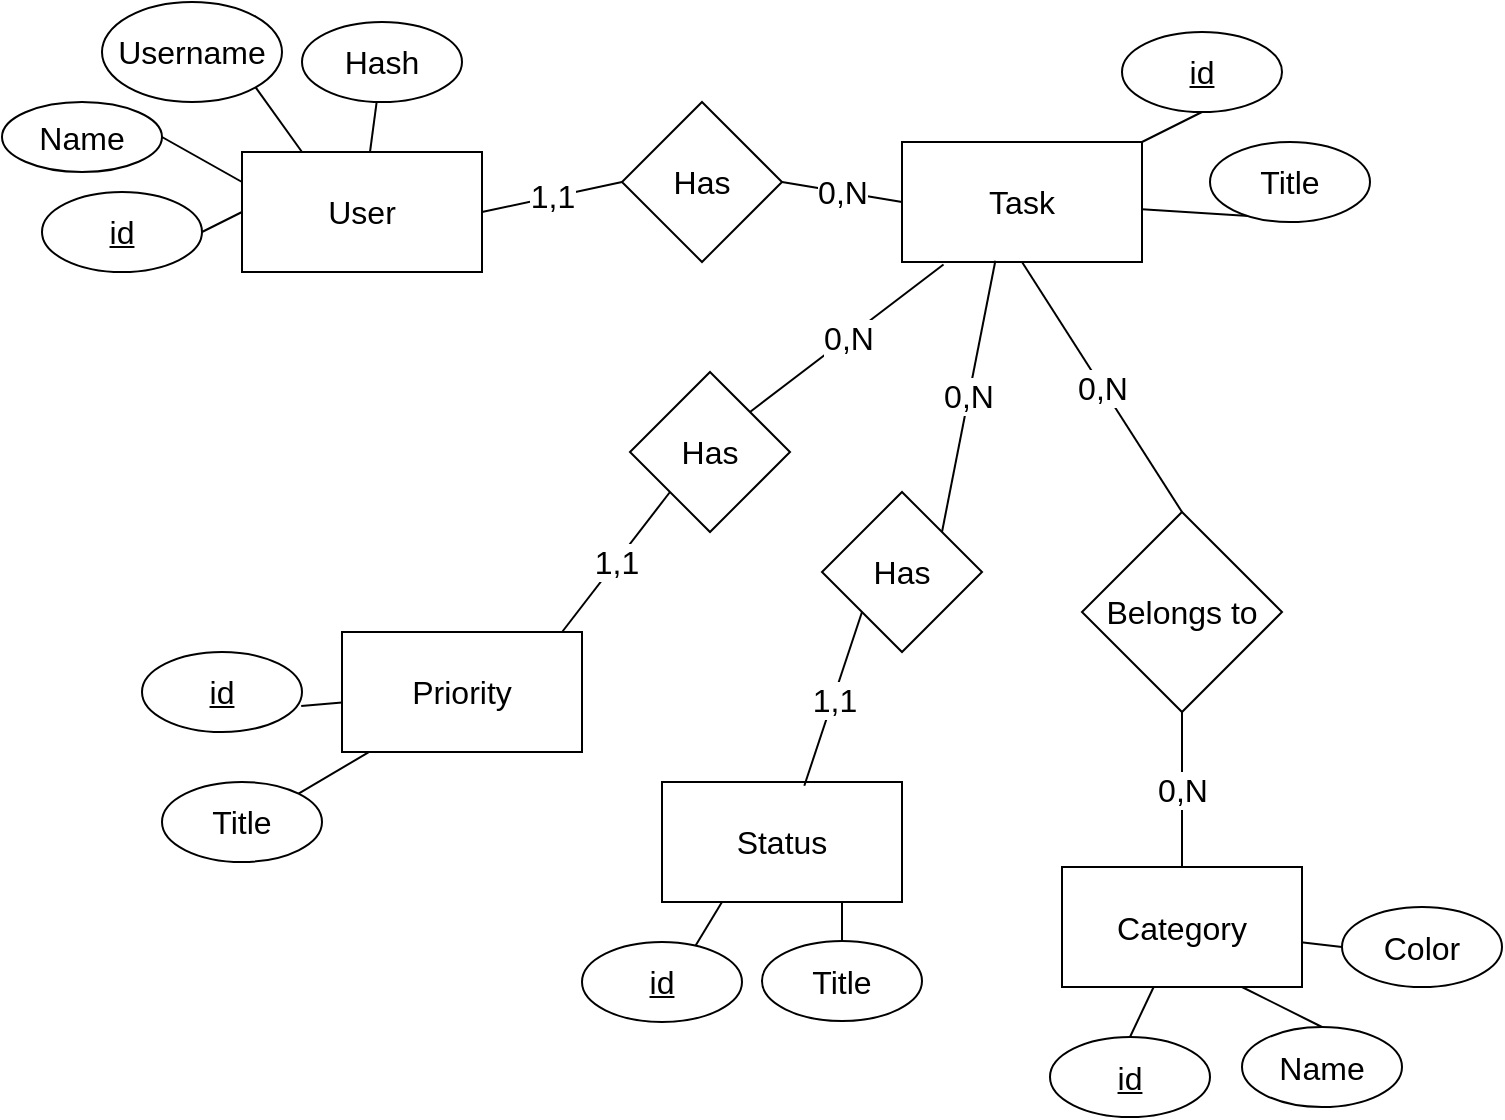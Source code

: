 <mxfile>
    <diagram id="Y8mv3rLFl1QfFi_yTVQq" name="Página-1">
        <mxGraphModel dx="857" dy="269" grid="1" gridSize="10" guides="1" tooltips="1" connect="1" arrows="1" fold="1" page="1" pageScale="1" pageWidth="827" pageHeight="1169" math="0" shadow="0">
            <root>
                <mxCell id="0"/>
                <mxCell id="1" parent="0"/>
                <mxCell id="2" value="Task" style="rounded=0;whiteSpace=wrap;html=1;fontSize=16;" vertex="1" parent="1">
                    <mxGeometry x="510" y="145" width="120" height="60" as="geometry"/>
                </mxCell>
                <mxCell id="4" style="html=1;exitX=0.5;exitY=1;exitDx=0;exitDy=0;fontSize=16;endArrow=none;endFill=0;" edge="1" parent="1" source="3" target="2">
                    <mxGeometry relative="1" as="geometry"/>
                </mxCell>
                <mxCell id="3" value="&lt;u style=&quot;font-size: 16px;&quot;&gt;id&lt;/u&gt;" style="ellipse;whiteSpace=wrap;html=1;" vertex="1" parent="1">
                    <mxGeometry x="620" y="90" width="80" height="40" as="geometry"/>
                </mxCell>
                <mxCell id="9" style="edgeStyle=none;html=1;exitX=0.267;exitY=0.927;exitDx=0;exitDy=0;fontSize=16;endArrow=none;endFill=0;exitPerimeter=0;" edge="1" parent="1" source="5" target="2">
                    <mxGeometry relative="1" as="geometry"/>
                </mxCell>
                <mxCell id="5" value="&lt;span style=&quot;font-size: 16px;&quot;&gt;Title&lt;/span&gt;" style="ellipse;whiteSpace=wrap;html=1;" vertex="1" parent="1">
                    <mxGeometry x="664" y="145" width="80" height="40" as="geometry"/>
                </mxCell>
                <mxCell id="34" value="0,N" style="edgeStyle=none;html=1;exitX=0.5;exitY=0;exitDx=0;exitDy=0;entryX=0.5;entryY=1;entryDx=0;entryDy=0;fontSize=16;endArrow=none;endFill=0;" edge="1" parent="1" source="12" target="30">
                    <mxGeometry relative="1" as="geometry"/>
                </mxCell>
                <mxCell id="12" value="Category" style="rounded=0;whiteSpace=wrap;html=1;fontSize=16;" vertex="1" parent="1">
                    <mxGeometry x="590" y="507.5" width="120" height="60" as="geometry"/>
                </mxCell>
                <mxCell id="14" style="edgeStyle=none;html=1;exitX=0.5;exitY=0;exitDx=0;exitDy=0;fontSize=16;endArrow=none;endFill=0;" edge="1" parent="1" source="13" target="12">
                    <mxGeometry relative="1" as="geometry"/>
                </mxCell>
                <mxCell id="13" value="&lt;u style=&quot;font-size: 16px;&quot;&gt;id&lt;/u&gt;" style="ellipse;whiteSpace=wrap;html=1;" vertex="1" parent="1">
                    <mxGeometry x="584" y="592.5" width="80" height="40" as="geometry"/>
                </mxCell>
                <mxCell id="16" style="edgeStyle=none;html=1;exitX=0.5;exitY=0;exitDx=0;exitDy=0;fontSize=16;endArrow=none;endFill=0;entryX=0.75;entryY=1;entryDx=0;entryDy=0;" edge="1" parent="1" source="15" target="12">
                    <mxGeometry relative="1" as="geometry">
                        <mxPoint x="670" y="587.5" as="targetPoint"/>
                    </mxGeometry>
                </mxCell>
                <mxCell id="15" value="&lt;span style=&quot;font-size: 16px;&quot;&gt;Name&lt;/span&gt;" style="ellipse;whiteSpace=wrap;html=1;" vertex="1" parent="1">
                    <mxGeometry x="680" y="587.5" width="80" height="40" as="geometry"/>
                </mxCell>
                <mxCell id="31" value="1,1" style="edgeStyle=none;html=1;exitX=1;exitY=0.5;exitDx=0;exitDy=0;entryX=0;entryY=0.5;entryDx=0;entryDy=0;fontSize=16;endArrow=none;endFill=0;" edge="1" parent="1" source="18" target="29">
                    <mxGeometry relative="1" as="geometry"/>
                </mxCell>
                <mxCell id="18" value="User" style="rounded=0;whiteSpace=wrap;html=1;fontSize=16;" vertex="1" parent="1">
                    <mxGeometry x="180" y="150" width="120" height="60" as="geometry"/>
                </mxCell>
                <mxCell id="20" style="edgeStyle=none;html=1;exitX=1;exitY=0.5;exitDx=0;exitDy=0;entryX=0;entryY=0.5;entryDx=0;entryDy=0;fontSize=16;endArrow=none;endFill=0;" edge="1" parent="1" source="19" target="18">
                    <mxGeometry relative="1" as="geometry"/>
                </mxCell>
                <mxCell id="19" value="&lt;u style=&quot;font-size: 16px;&quot;&gt;id&lt;/u&gt;" style="ellipse;whiteSpace=wrap;html=1;" vertex="1" parent="1">
                    <mxGeometry x="80" y="170" width="80" height="40" as="geometry"/>
                </mxCell>
                <mxCell id="22" style="edgeStyle=none;html=1;exitX=1;exitY=1;exitDx=0;exitDy=0;entryX=0.25;entryY=0;entryDx=0;entryDy=0;fontSize=16;endArrow=none;endFill=0;" edge="1" parent="1" source="21" target="18">
                    <mxGeometry relative="1" as="geometry"/>
                </mxCell>
                <mxCell id="21" value="&lt;span style=&quot;font-size: 16px;&quot;&gt;Username&lt;/span&gt;" style="ellipse;whiteSpace=wrap;html=1;" vertex="1" parent="1">
                    <mxGeometry x="110" y="75" width="90" height="50" as="geometry"/>
                </mxCell>
                <mxCell id="24" style="edgeStyle=none;html=1;exitX=1;exitY=0.5;exitDx=0;exitDy=0;entryX=0;entryY=0.25;entryDx=0;entryDy=0;fontSize=16;endArrow=none;endFill=0;" edge="1" parent="1" source="23" target="18">
                    <mxGeometry relative="1" as="geometry"/>
                </mxCell>
                <mxCell id="23" value="&lt;span style=&quot;font-size: 16px;&quot;&gt;Name&lt;/span&gt;" style="ellipse;whiteSpace=wrap;html=1;" vertex="1" parent="1">
                    <mxGeometry x="60" y="125" width="80" height="35" as="geometry"/>
                </mxCell>
                <mxCell id="26" style="edgeStyle=none;html=1;fontSize=16;endArrow=none;endFill=0;" edge="1" parent="1" source="25" target="18">
                    <mxGeometry relative="1" as="geometry"/>
                </mxCell>
                <mxCell id="25" value="&lt;span style=&quot;font-size: 16px;&quot;&gt;Hash&lt;/span&gt;" style="ellipse;whiteSpace=wrap;html=1;" vertex="1" parent="1">
                    <mxGeometry x="210" y="85" width="80" height="40" as="geometry"/>
                </mxCell>
                <mxCell id="32" value="0,N" style="edgeStyle=none;html=1;exitX=1;exitY=0.5;exitDx=0;exitDy=0;entryX=0;entryY=0.5;entryDx=0;entryDy=0;fontSize=16;endArrow=none;endFill=0;" edge="1" parent="1" source="29" target="2">
                    <mxGeometry relative="1" as="geometry"/>
                </mxCell>
                <mxCell id="29" value="Has" style="rhombus;whiteSpace=wrap;html=1;fontSize=16;" vertex="1" parent="1">
                    <mxGeometry x="370" y="125" width="80" height="80" as="geometry"/>
                </mxCell>
                <mxCell id="33" value="0,N" style="edgeStyle=none;html=1;exitX=0.5;exitY=0;exitDx=0;exitDy=0;entryX=0.5;entryY=1;entryDx=0;entryDy=0;fontSize=16;endArrow=none;endFill=0;" edge="1" parent="1" source="30" target="2">
                    <mxGeometry relative="1" as="geometry">
                        <mxPoint x="590" y="260" as="sourcePoint"/>
                    </mxGeometry>
                </mxCell>
                <mxCell id="30" value="Belongs to" style="rhombus;whiteSpace=wrap;html=1;fontSize=16;" vertex="1" parent="1">
                    <mxGeometry x="600" y="330" width="100" height="100" as="geometry"/>
                </mxCell>
                <mxCell id="36" value="Status" style="rounded=0;whiteSpace=wrap;html=1;fontSize=16;" vertex="1" parent="1">
                    <mxGeometry x="390" y="465" width="120" height="60" as="geometry"/>
                </mxCell>
                <mxCell id="37" style="edgeStyle=none;html=1;exitX=0.625;exitY=0.325;exitDx=0;exitDy=0;fontSize=16;endArrow=none;endFill=0;entryX=0.25;entryY=1;entryDx=0;entryDy=0;exitPerimeter=0;" edge="1" parent="1" source="38" target="36">
                    <mxGeometry relative="1" as="geometry">
                        <mxPoint x="390" y="544.5" as="sourcePoint"/>
                    </mxGeometry>
                </mxCell>
                <mxCell id="38" value="&lt;u style=&quot;font-size: 16px;&quot;&gt;id&lt;/u&gt;" style="ellipse;whiteSpace=wrap;html=1;" vertex="1" parent="1">
                    <mxGeometry x="350" y="545" width="80" height="40" as="geometry"/>
                </mxCell>
                <mxCell id="39" style="edgeStyle=none;html=1;exitX=0.5;exitY=0;exitDx=0;exitDy=0;fontSize=16;endArrow=none;endFill=0;entryX=0.75;entryY=1;entryDx=0;entryDy=0;" edge="1" parent="1" source="40" target="36">
                    <mxGeometry relative="1" as="geometry">
                        <mxPoint x="468" y="529.5" as="targetPoint"/>
                    </mxGeometry>
                </mxCell>
                <mxCell id="40" value="&lt;span style=&quot;font-size: 16px;&quot;&gt;Title&lt;/span&gt;" style="ellipse;whiteSpace=wrap;html=1;" vertex="1" parent="1">
                    <mxGeometry x="440" y="544.5" width="80" height="40" as="geometry"/>
                </mxCell>
                <mxCell id="41" value="Priority" style="rounded=0;whiteSpace=wrap;html=1;fontSize=16;" vertex="1" parent="1">
                    <mxGeometry x="230" y="390" width="120" height="60" as="geometry"/>
                </mxCell>
                <mxCell id="42" style="edgeStyle=none;html=1;exitX=0.995;exitY=0.676;exitDx=0;exitDy=0;fontSize=16;endArrow=none;endFill=0;exitPerimeter=0;" edge="1" parent="1" source="43" target="41">
                    <mxGeometry relative="1" as="geometry"/>
                </mxCell>
                <mxCell id="43" value="&lt;u style=&quot;font-size: 16px;&quot;&gt;id&lt;/u&gt;" style="ellipse;whiteSpace=wrap;html=1;" vertex="1" parent="1">
                    <mxGeometry x="130" y="400" width="80" height="40" as="geometry"/>
                </mxCell>
                <mxCell id="44" style="edgeStyle=none;html=1;exitX=1;exitY=0;exitDx=0;exitDy=0;fontSize=16;endArrow=none;endFill=0;entryX=0.11;entryY=1.003;entryDx=0;entryDy=0;entryPerimeter=0;" edge="1" parent="1" source="45" target="41">
                    <mxGeometry relative="1" as="geometry">
                        <mxPoint x="282" y="440" as="targetPoint"/>
                    </mxGeometry>
                </mxCell>
                <mxCell id="45" value="&lt;span style=&quot;font-size: 16px;&quot;&gt;Title&lt;/span&gt;" style="ellipse;whiteSpace=wrap;html=1;" vertex="1" parent="1">
                    <mxGeometry x="140" y="465" width="80" height="40" as="geometry"/>
                </mxCell>
                <mxCell id="49" value="1,1" style="edgeStyle=none;html=1;exitX=0;exitY=1;exitDx=0;exitDy=0;entryX=0.917;entryY=0;entryDx=0;entryDy=0;entryPerimeter=0;fontSize=16;endArrow=none;endFill=0;" edge="1" parent="1" source="47" target="41">
                    <mxGeometry relative="1" as="geometry"/>
                </mxCell>
                <mxCell id="50" value="0,N" style="edgeStyle=none;html=1;exitX=1;exitY=0;exitDx=0;exitDy=0;entryX=0.173;entryY=1.021;entryDx=0;entryDy=0;entryPerimeter=0;fontSize=16;endArrow=none;endFill=0;" edge="1" parent="1" source="47" target="2">
                    <mxGeometry relative="1" as="geometry"/>
                </mxCell>
                <mxCell id="47" value="Has" style="rhombus;whiteSpace=wrap;html=1;fontSize=16;" vertex="1" parent="1">
                    <mxGeometry x="374" y="260" width="80" height="80" as="geometry"/>
                </mxCell>
                <mxCell id="51" value="0,N" style="edgeStyle=none;html=1;exitX=1;exitY=0;exitDx=0;exitDy=0;entryX=0.389;entryY=0.99;entryDx=0;entryDy=0;entryPerimeter=0;fontSize=16;endArrow=none;endFill=0;" edge="1" parent="1" source="48" target="2">
                    <mxGeometry relative="1" as="geometry"/>
                </mxCell>
                <mxCell id="52" value="1,1" style="edgeStyle=none;html=1;exitX=0;exitY=1;exitDx=0;exitDy=0;entryX=0.593;entryY=0.031;entryDx=0;entryDy=0;entryPerimeter=0;fontSize=16;endArrow=none;endFill=0;" edge="1" parent="1" source="48" target="36">
                    <mxGeometry relative="1" as="geometry"/>
                </mxCell>
                <mxCell id="48" value="Has" style="rhombus;whiteSpace=wrap;html=1;fontSize=16;" vertex="1" parent="1">
                    <mxGeometry x="470" y="320" width="80" height="80" as="geometry"/>
                </mxCell>
                <mxCell id="57" style="edgeStyle=none;html=1;exitX=0;exitY=0.5;exitDx=0;exitDy=0;entryX=0.996;entryY=0.628;entryDx=0;entryDy=0;entryPerimeter=0;fontSize=16;endArrow=none;endFill=0;" edge="1" parent="1" source="56" target="12">
                    <mxGeometry relative="1" as="geometry"/>
                </mxCell>
                <mxCell id="56" value="&lt;span style=&quot;font-size: 16px;&quot;&gt;Color&lt;/span&gt;" style="ellipse;whiteSpace=wrap;html=1;" vertex="1" parent="1">
                    <mxGeometry x="730" y="527.5" width="80" height="40" as="geometry"/>
                </mxCell>
            </root>
        </mxGraphModel>
    </diagram>
</mxfile>